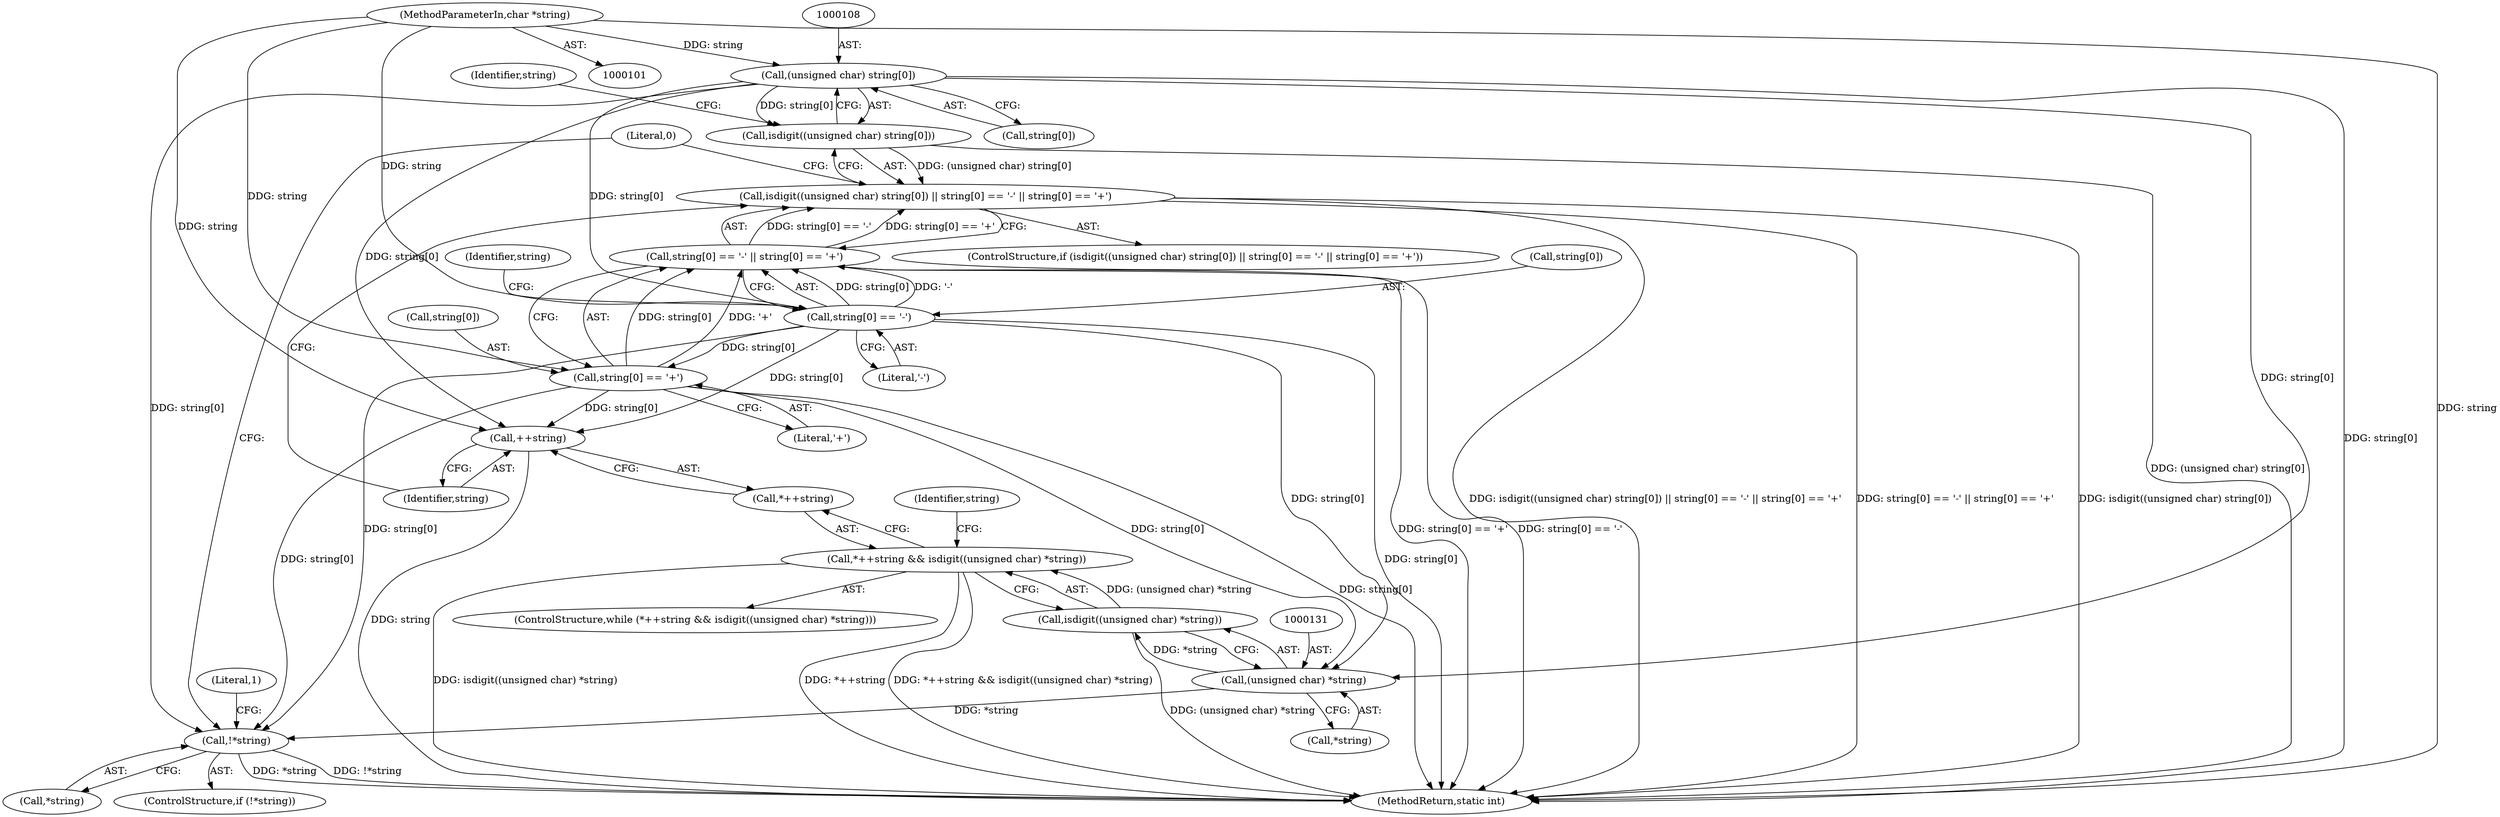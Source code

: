 digraph "0_t1utils_6b9d1aafcb61a3663c883663eb19ccdbfcde8d33_0@array" {
"1000107" [label="(Call,(unsigned char) string[0])"];
"1000102" [label="(MethodParameterIn,char *string)"];
"1000106" [label="(Call,isdigit((unsigned char) string[0]))"];
"1000105" [label="(Call,isdigit((unsigned char) string[0]) || string[0] == '-' || string[0] == '+')"];
"1000113" [label="(Call,string[0] == '-')"];
"1000112" [label="(Call,string[0] == '-' || string[0] == '+')"];
"1000118" [label="(Call,string[0] == '+')"];
"1000127" [label="(Call,++string)"];
"1000130" [label="(Call,(unsigned char) *string)"];
"1000129" [label="(Call,isdigit((unsigned char) *string))"];
"1000125" [label="(Call,*++string && isdigit((unsigned char) *string))"];
"1000135" [label="(Call,!*string)"];
"1000124" [label="(ControlStructure,while (*++string && isdigit((unsigned char) *string)))"];
"1000114" [label="(Call,string[0])"];
"1000128" [label="(Identifier,string)"];
"1000137" [label="(Identifier,string)"];
"1000141" [label="(Literal,0)"];
"1000134" [label="(ControlStructure,if (!*string))"];
"1000118" [label="(Call,string[0] == '+')"];
"1000125" [label="(Call,*++string && isdigit((unsigned char) *string))"];
"1000115" [label="(Identifier,string)"];
"1000119" [label="(Call,string[0])"];
"1000142" [label="(MethodReturn,static int)"];
"1000120" [label="(Identifier,string)"];
"1000105" [label="(Call,isdigit((unsigned char) string[0]) || string[0] == '-' || string[0] == '+')"];
"1000129" [label="(Call,isdigit((unsigned char) *string))"];
"1000127" [label="(Call,++string)"];
"1000126" [label="(Call,*++string)"];
"1000130" [label="(Call,(unsigned char) *string)"];
"1000117" [label="(Literal,'-')"];
"1000107" [label="(Call,(unsigned char) string[0])"];
"1000135" [label="(Call,!*string)"];
"1000106" [label="(Call,isdigit((unsigned char) string[0]))"];
"1000112" [label="(Call,string[0] == '-' || string[0] == '+')"];
"1000139" [label="(Literal,1)"];
"1000102" [label="(MethodParameterIn,char *string)"];
"1000113" [label="(Call,string[0] == '-')"];
"1000109" [label="(Call,string[0])"];
"1000132" [label="(Call,*string)"];
"1000122" [label="(Literal,'+')"];
"1000104" [label="(ControlStructure,if (isdigit((unsigned char) string[0]) || string[0] == '-' || string[0] == '+'))"];
"1000136" [label="(Call,*string)"];
"1000107" -> "1000106"  [label="AST: "];
"1000107" -> "1000109"  [label="CFG: "];
"1000108" -> "1000107"  [label="AST: "];
"1000109" -> "1000107"  [label="AST: "];
"1000106" -> "1000107"  [label="CFG: "];
"1000107" -> "1000142"  [label="DDG: string[0]"];
"1000107" -> "1000106"  [label="DDG: string[0]"];
"1000102" -> "1000107"  [label="DDG: string"];
"1000107" -> "1000113"  [label="DDG: string[0]"];
"1000107" -> "1000127"  [label="DDG: string[0]"];
"1000107" -> "1000130"  [label="DDG: string[0]"];
"1000107" -> "1000135"  [label="DDG: string[0]"];
"1000102" -> "1000101"  [label="AST: "];
"1000102" -> "1000142"  [label="DDG: string"];
"1000102" -> "1000113"  [label="DDG: string"];
"1000102" -> "1000118"  [label="DDG: string"];
"1000102" -> "1000127"  [label="DDG: string"];
"1000106" -> "1000105"  [label="AST: "];
"1000115" -> "1000106"  [label="CFG: "];
"1000105" -> "1000106"  [label="CFG: "];
"1000106" -> "1000142"  [label="DDG: (unsigned char) string[0]"];
"1000106" -> "1000105"  [label="DDG: (unsigned char) string[0]"];
"1000105" -> "1000104"  [label="AST: "];
"1000105" -> "1000112"  [label="CFG: "];
"1000112" -> "1000105"  [label="AST: "];
"1000128" -> "1000105"  [label="CFG: "];
"1000141" -> "1000105"  [label="CFG: "];
"1000105" -> "1000142"  [label="DDG: isdigit((unsigned char) string[0]) || string[0] == '-' || string[0] == '+'"];
"1000105" -> "1000142"  [label="DDG: string[0] == '-' || string[0] == '+'"];
"1000105" -> "1000142"  [label="DDG: isdigit((unsigned char) string[0])"];
"1000112" -> "1000105"  [label="DDG: string[0] == '-'"];
"1000112" -> "1000105"  [label="DDG: string[0] == '+'"];
"1000113" -> "1000112"  [label="AST: "];
"1000113" -> "1000117"  [label="CFG: "];
"1000114" -> "1000113"  [label="AST: "];
"1000117" -> "1000113"  [label="AST: "];
"1000120" -> "1000113"  [label="CFG: "];
"1000112" -> "1000113"  [label="CFG: "];
"1000113" -> "1000142"  [label="DDG: string[0]"];
"1000113" -> "1000112"  [label="DDG: string[0]"];
"1000113" -> "1000112"  [label="DDG: '-'"];
"1000113" -> "1000118"  [label="DDG: string[0]"];
"1000113" -> "1000127"  [label="DDG: string[0]"];
"1000113" -> "1000130"  [label="DDG: string[0]"];
"1000113" -> "1000135"  [label="DDG: string[0]"];
"1000112" -> "1000118"  [label="CFG: "];
"1000118" -> "1000112"  [label="AST: "];
"1000112" -> "1000142"  [label="DDG: string[0] == '+'"];
"1000112" -> "1000142"  [label="DDG: string[0] == '-'"];
"1000118" -> "1000112"  [label="DDG: string[0]"];
"1000118" -> "1000112"  [label="DDG: '+'"];
"1000118" -> "1000122"  [label="CFG: "];
"1000119" -> "1000118"  [label="AST: "];
"1000122" -> "1000118"  [label="AST: "];
"1000118" -> "1000142"  [label="DDG: string[0]"];
"1000118" -> "1000127"  [label="DDG: string[0]"];
"1000118" -> "1000130"  [label="DDG: string[0]"];
"1000118" -> "1000135"  [label="DDG: string[0]"];
"1000127" -> "1000126"  [label="AST: "];
"1000127" -> "1000128"  [label="CFG: "];
"1000128" -> "1000127"  [label="AST: "];
"1000126" -> "1000127"  [label="CFG: "];
"1000127" -> "1000142"  [label="DDG: string"];
"1000130" -> "1000129"  [label="AST: "];
"1000130" -> "1000132"  [label="CFG: "];
"1000131" -> "1000130"  [label="AST: "];
"1000132" -> "1000130"  [label="AST: "];
"1000129" -> "1000130"  [label="CFG: "];
"1000130" -> "1000129"  [label="DDG: *string"];
"1000130" -> "1000135"  [label="DDG: *string"];
"1000129" -> "1000125"  [label="AST: "];
"1000125" -> "1000129"  [label="CFG: "];
"1000129" -> "1000142"  [label="DDG: (unsigned char) *string"];
"1000129" -> "1000125"  [label="DDG: (unsigned char) *string"];
"1000125" -> "1000124"  [label="AST: "];
"1000125" -> "1000126"  [label="CFG: "];
"1000126" -> "1000125"  [label="AST: "];
"1000137" -> "1000125"  [label="CFG: "];
"1000125" -> "1000142"  [label="DDG: *++string && isdigit((unsigned char) *string)"];
"1000125" -> "1000142"  [label="DDG: isdigit((unsigned char) *string)"];
"1000125" -> "1000142"  [label="DDG: *++string"];
"1000135" -> "1000134"  [label="AST: "];
"1000135" -> "1000136"  [label="CFG: "];
"1000136" -> "1000135"  [label="AST: "];
"1000139" -> "1000135"  [label="CFG: "];
"1000141" -> "1000135"  [label="CFG: "];
"1000135" -> "1000142"  [label="DDG: *string"];
"1000135" -> "1000142"  [label="DDG: !*string"];
}
